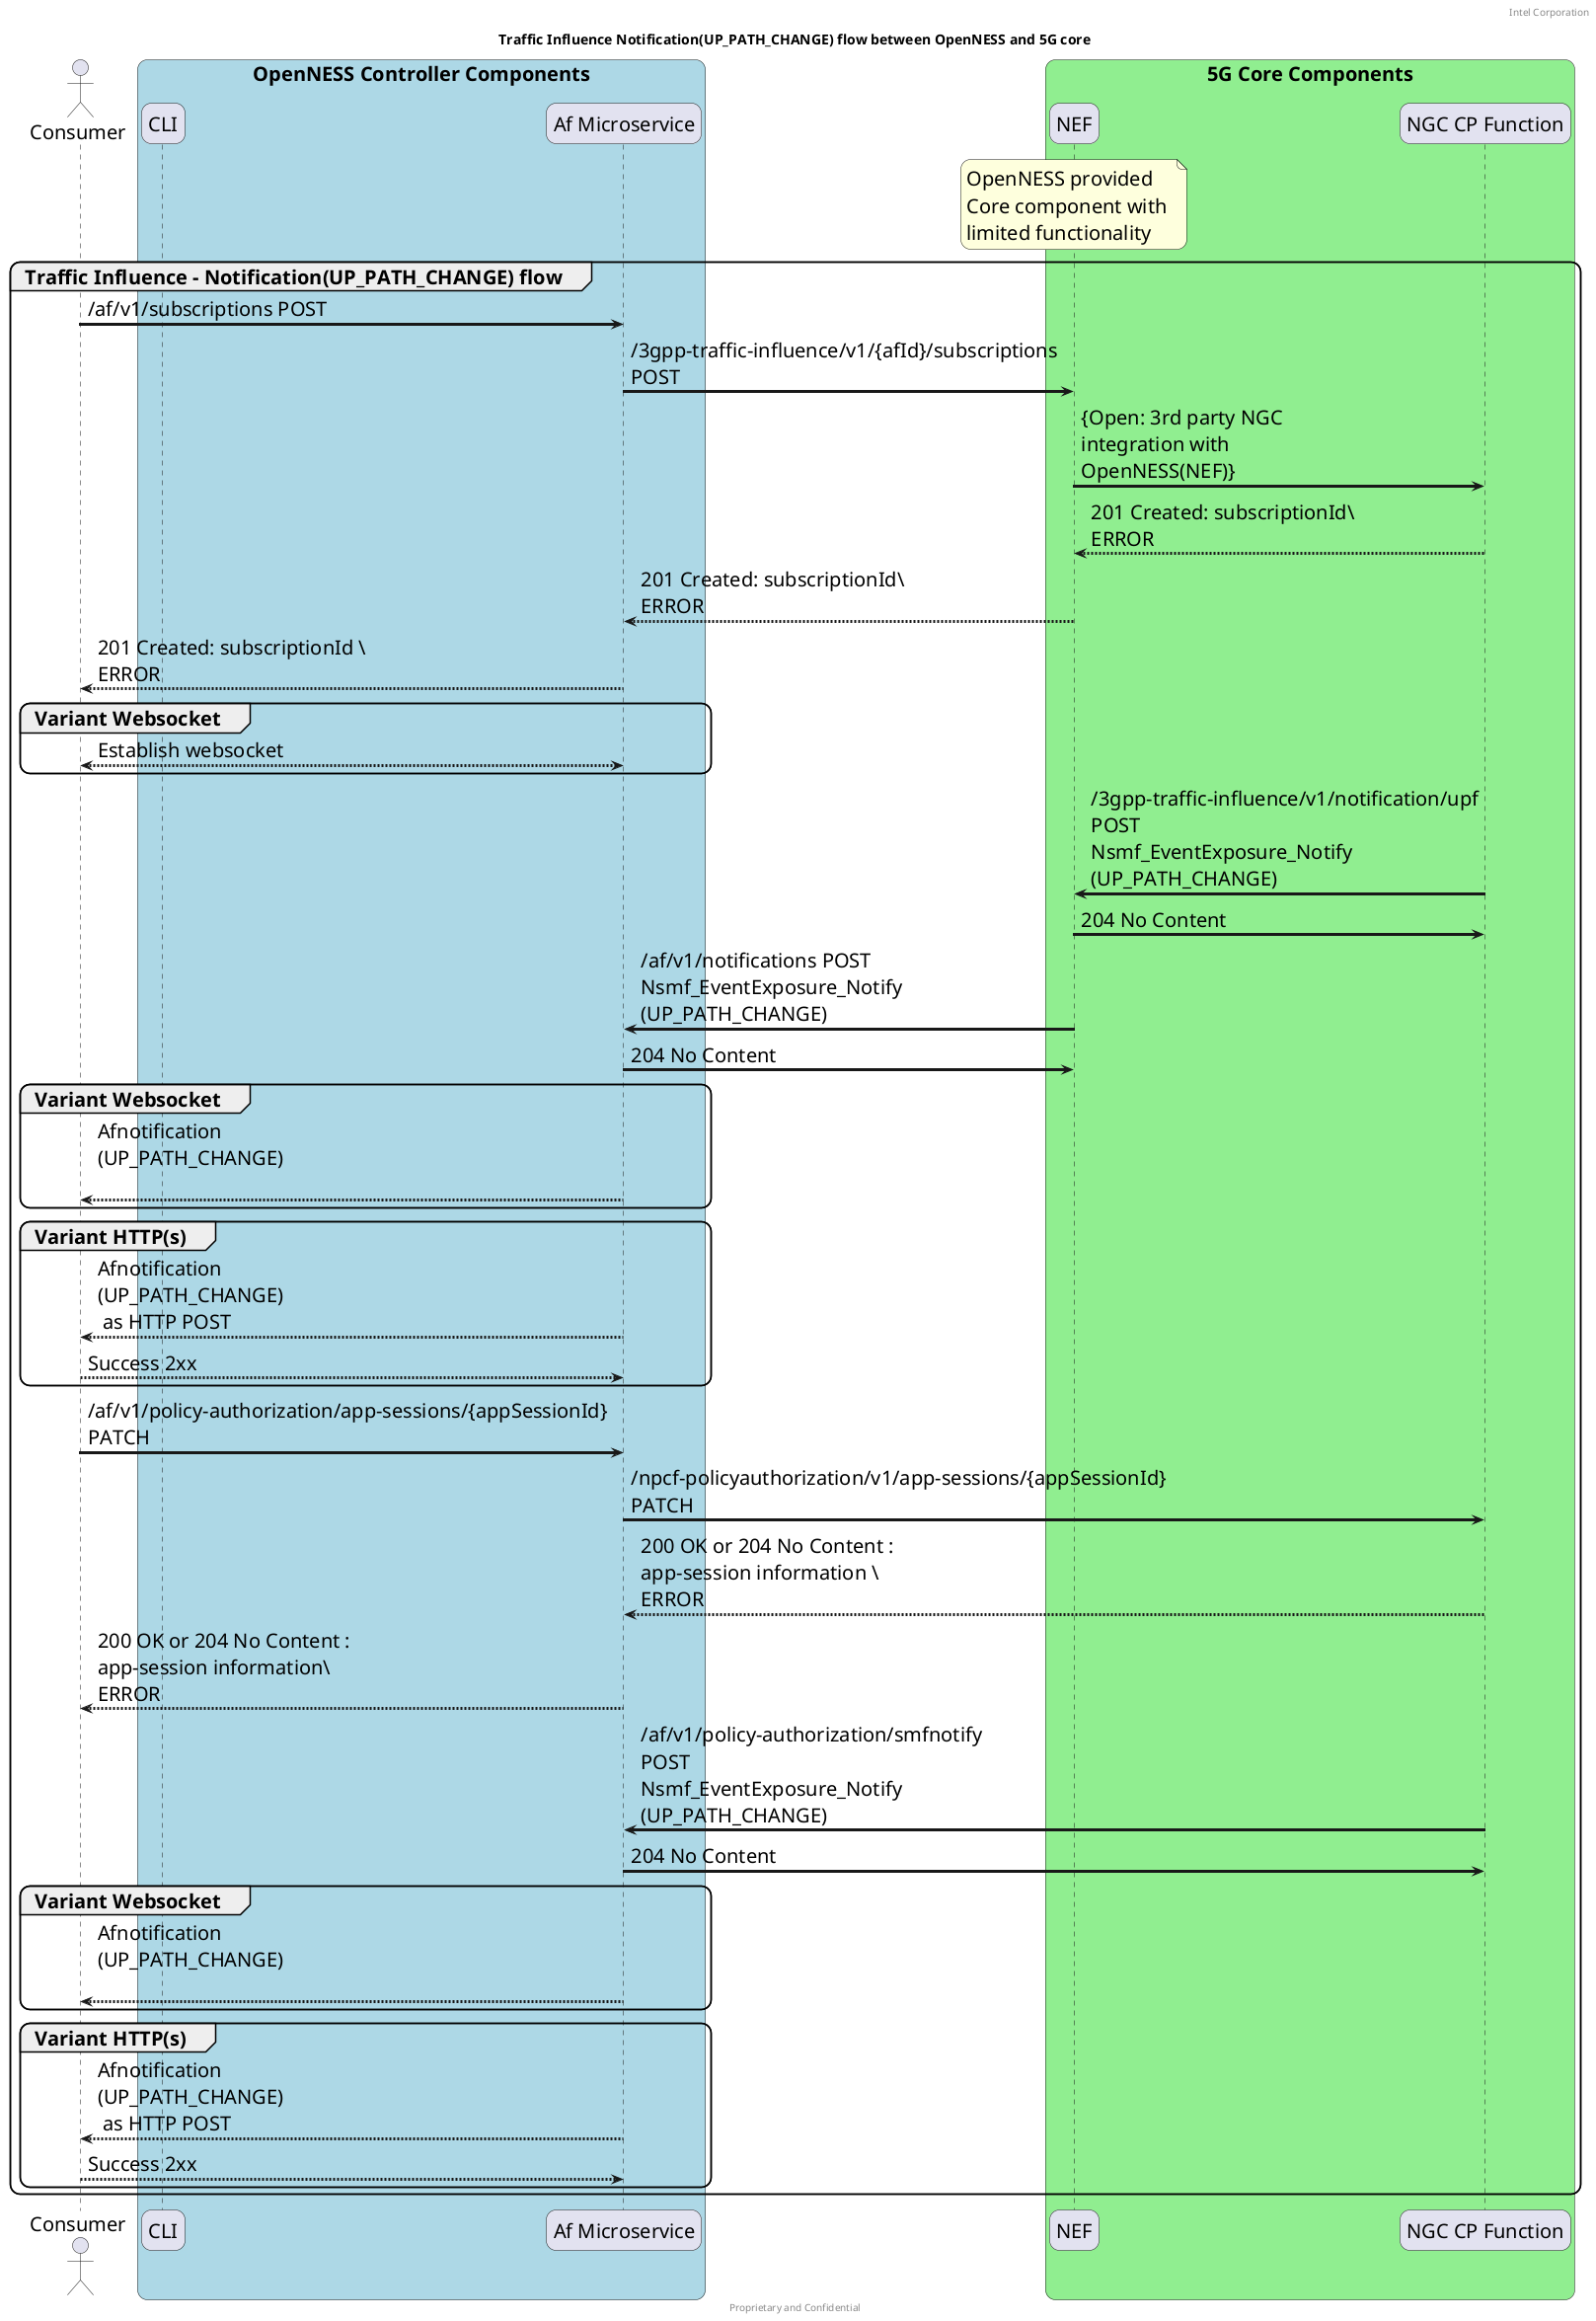 @startuml
/' SPDX-License-Identifier: Apache-2.0
   Copyright (c) 2020 Intel Corporation
'/
skinparam monochrome false
skinparam roundcorner 20
skinparam defaultFontName "Intel Clear"
skinparam defaultFontSize 20
skinparam maxmessagesize 300
skinparam sequenceArrowThickness 3

header Intel Corporation
footer Proprietary and Confidential

title Traffic Influence Notification(UP_PATH_CHANGE) flow between OpenNESS and 5G core


actor "Consumer" as user
participant "CLI" as CLI 
participant "Af Microservice" as AF 
participant "NEF" as NEF
participant "NGC CP Function" as 5GC

box "OpenNESS Controller Components" #LightBlue
	participant CLI
    participant AF
end box

box "5G Core Components" #LightGreen
	participant NEF
    participant 5GC
    note over NEF 
        OpenNESS provided 
        Core component with 
        limited functionality
    end note    

end box

group Traffic Influence - Notification(UP_PATH_CHANGE) flow

    user -> AF : /af/v1/subscriptions POST
    AF -> NEF : /3gpp-traffic-influence/v1/{afId}/subscriptions POST
    NEF -> 5GC: {Open: 3rd party NGC integration with OpenNESS(NEF)}

    5GC --> NEF : 201 Created: subscriptionId\ ERROR 
    NEF --> AF : 201 Created: subscriptionId\ ERROR 
    AF --> user : 201 Created: subscriptionId \ ERROR 
    group Variant Websocket
    user <--> AF: Establish websocket
    end
    5GC -> NEF: /3gpp-traffic-influence/v1/notification/upf POST\nNsmf_EventExposure_Notify\n(UP_PATH_CHANGE)
    NEF -> 5GC: 204 No Content
    NEF -> AF: /af/v1/notifications POST\nNsmf_EventExposure_Notify\n(UP_PATH_CHANGE)
    AF -> NEF: 204 No Content
    group Variant Websocket
    AF --> user: Afnotification (UP_PATH_CHANGE)\n
    end

    group Variant HTTP(s)
    AF --> user: Afnotification (UP_PATH_CHANGE)\n as HTTP POST
    user --> AF: Success 2xx
    end

    user -> AF : /af/v1/policy-authorization/app-sessions/{appSessionId} PATCH
    AF -> 5GC : /npcf-policyauthorization/v1/app-sessions/{appSessionId} PATCH

    5GC --> AF : 200 OK or 204 No Content : app-session information \ ERROR 
    AF --> user : 200 OK or 204 No Content : app-session information\ ERROR 
    
    5GC -> AF: /af/v1/policy-authorization/smfnotify POST\nNsmf_EventExposure_Notify\n(UP_PATH_CHANGE)

    AF -> 5GC: 204 No Content
    group Variant Websocket
    AF --> user: Afnotification (UP_PATH_CHANGE)\n
    end

    group Variant HTTP(s)
    AF --> user: Afnotification (UP_PATH_CHANGE)\n as HTTP POST
    user --> AF: Success 2xx
    end


end
@enduml